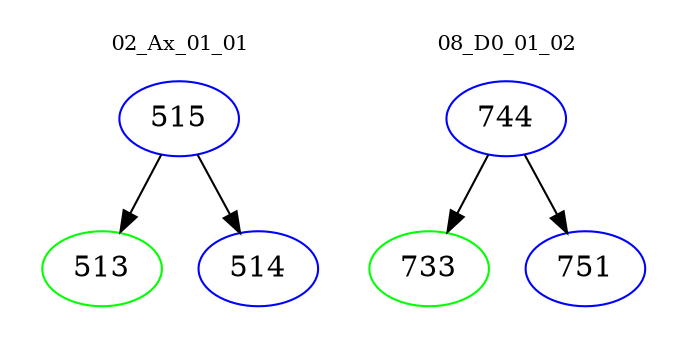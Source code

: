 digraph{
subgraph cluster_0 {
color = white
label = "02_Ax_01_01";
fontsize=10;
T0_515 [label="515", color="blue"]
T0_515 -> T0_513 [color="black"]
T0_513 [label="513", color="green"]
T0_515 -> T0_514 [color="black"]
T0_514 [label="514", color="blue"]
}
subgraph cluster_1 {
color = white
label = "08_D0_01_02";
fontsize=10;
T1_744 [label="744", color="blue"]
T1_744 -> T1_733 [color="black"]
T1_733 [label="733", color="green"]
T1_744 -> T1_751 [color="black"]
T1_751 [label="751", color="blue"]
}
}
